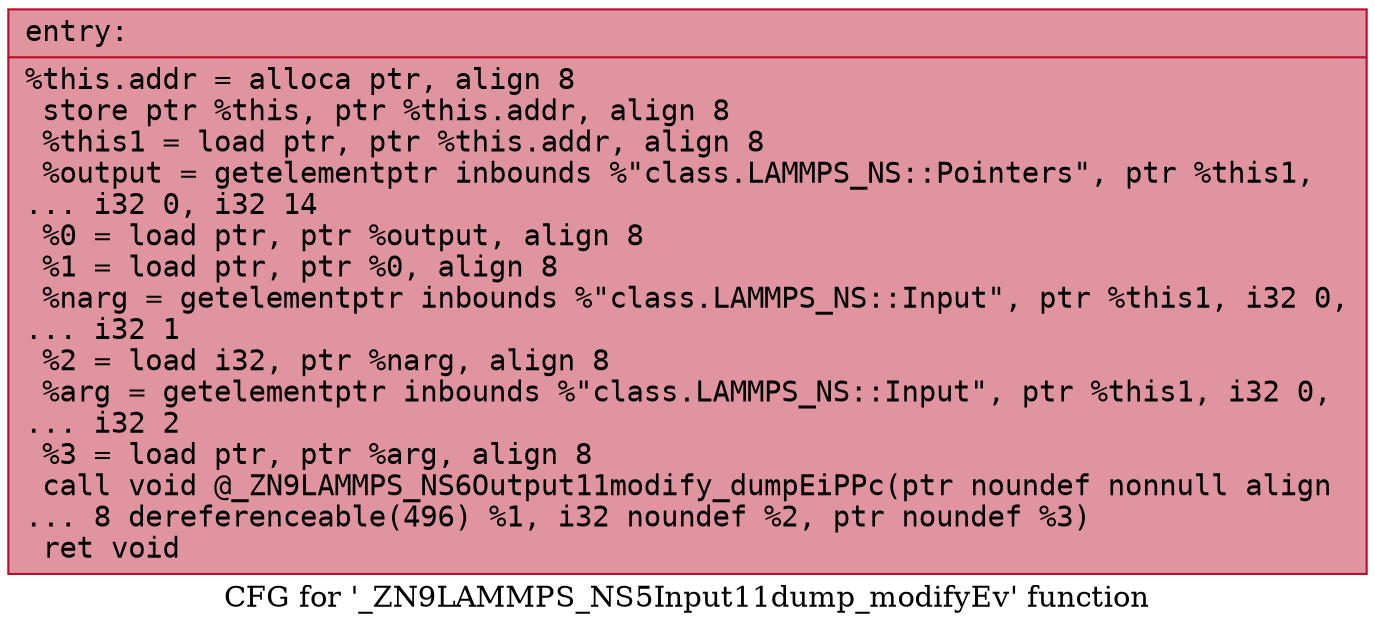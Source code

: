 digraph "CFG for '_ZN9LAMMPS_NS5Input11dump_modifyEv' function" {
	label="CFG for '_ZN9LAMMPS_NS5Input11dump_modifyEv' function";

	Node0x5628736e5120 [shape=record,color="#b70d28ff", style=filled, fillcolor="#b70d2870" fontname="Courier",label="{entry:\l|  %this.addr = alloca ptr, align 8\l  store ptr %this, ptr %this.addr, align 8\l  %this1 = load ptr, ptr %this.addr, align 8\l  %output = getelementptr inbounds %\"class.LAMMPS_NS::Pointers\", ptr %this1,\l... i32 0, i32 14\l  %0 = load ptr, ptr %output, align 8\l  %1 = load ptr, ptr %0, align 8\l  %narg = getelementptr inbounds %\"class.LAMMPS_NS::Input\", ptr %this1, i32 0,\l... i32 1\l  %2 = load i32, ptr %narg, align 8\l  %arg = getelementptr inbounds %\"class.LAMMPS_NS::Input\", ptr %this1, i32 0,\l... i32 2\l  %3 = load ptr, ptr %arg, align 8\l  call void @_ZN9LAMMPS_NS6Output11modify_dumpEiPPc(ptr noundef nonnull align\l... 8 dereferenceable(496) %1, i32 noundef %2, ptr noundef %3)\l  ret void\l}"];
}
